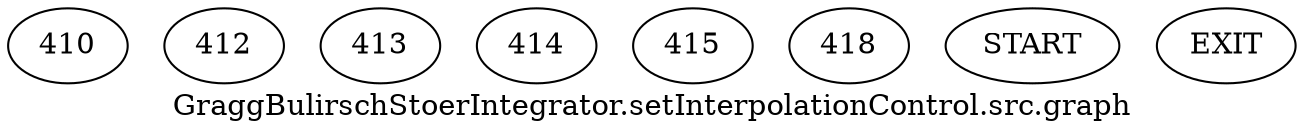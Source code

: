 /* --------------------------------------------------- */
/* Generated by Dr. Garbage Control Flow Graph Factory */
/* http://www.drgarbage.com                            */
/* Version: 4.5.0.201508311741                         */
/* Retrieved on: 2020-01-07 09:48:34.807               */
/* --------------------------------------------------- */
digraph "GraggBulirschStoerIntegrator.setInterpolationControl.src.graph" {
 graph [label="GraggBulirschStoerIntegrator.setInterpolationControl.src.graph"];
 2 [label="410" ]
 3 [label="412" ]
 4 [label="413" ]
 5 [label="414" ]
 6 [label="415" ]
 7 [label="418" ]
 8 [label="START" ]
 9 [label="EXIT" ]
 8  2
 2  3
 3  4
 4  5
 3  6
 5  7
 6  7
 7  9
}
